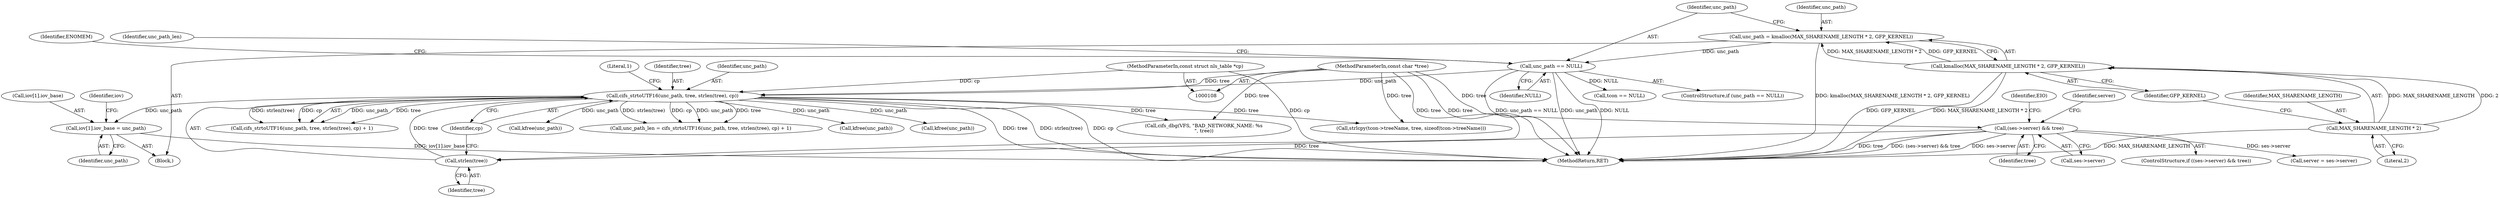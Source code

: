 digraph "0_linux_18f39e7be0121317550d03e267e3ebd4dbfbb3ce@array" {
"1000266" [label="(Call,iov[1].iov_base = unc_path)"];
"1000176" [label="(Call,cifs_strtoUTF16(unc_path, tree, strlen(tree), cp))"];
"1000167" [label="(Call,unc_path == NULL)"];
"1000159" [label="(Call,unc_path = kmalloc(MAX_SHARENAME_LENGTH * 2, GFP_KERNEL))"];
"1000161" [label="(Call,kmalloc(MAX_SHARENAME_LENGTH * 2, GFP_KERNEL))"];
"1000162" [label="(Call,MAX_SHARENAME_LENGTH * 2)"];
"1000179" [label="(Call,strlen(tree))"];
"1000136" [label="(Call,(ses->server) && tree)"];
"1000111" [label="(MethodParameterIn,const char *tree)"];
"1000113" [label="(MethodParameterIn,const struct nls_table *cp)"];
"1000175" [label="(Call,cifs_strtoUTF16(unc_path, tree, strlen(tree), cp) + 1)"];
"1000178" [label="(Identifier,tree)"];
"1000267" [label="(Call,iov[1].iov_base)"];
"1000181" [label="(Identifier,cp)"];
"1000505" [label="(MethodReturn,RET)"];
"1000177" [label="(Identifier,unc_path)"];
"1000272" [label="(Identifier,unc_path)"];
"1000136" [label="(Call,(ses->server) && tree)"];
"1000114" [label="(Block,)"];
"1000493" [label="(Call,cifs_dbg(VFS, \"BAD_NETWORK_NAME: %s\n\", tree))"];
"1000113" [label="(MethodParameterIn,const struct nls_table *cp)"];
"1000479" [label="(Call,kfree(unc_path))"];
"1000213" [label="(Call,tcon == NULL)"];
"1000111" [label="(MethodParameterIn,const char *tree)"];
"1000137" [label="(Call,ses->server)"];
"1000432" [label="(Call,strlcpy(tcon->treeName, tree, sizeof(tcon->treeName)))"];
"1000135" [label="(ControlStructure,if ((ses->server) && tree))"];
"1000173" [label="(Call,unc_path_len = cifs_strtoUTF16(unc_path, tree, strlen(tree), cp) + 1)"];
"1000149" [label="(Identifier,EIO)"];
"1000172" [label="(Identifier,ENOMEM)"];
"1000141" [label="(Call,server = ses->server)"];
"1000182" [label="(Literal,1)"];
"1000163" [label="(Identifier,MAX_SHARENAME_LENGTH)"];
"1000162" [label="(Call,MAX_SHARENAME_LENGTH * 2)"];
"1000166" [label="(ControlStructure,if (unc_path == NULL))"];
"1000160" [label="(Identifier,unc_path)"];
"1000276" [label="(Identifier,iov)"];
"1000176" [label="(Call,cifs_strtoUTF16(unc_path, tree, strlen(tree), cp))"];
"1000174" [label="(Identifier,unc_path_len)"];
"1000167" [label="(Call,unc_path == NULL)"];
"1000164" [label="(Literal,2)"];
"1000266" [label="(Call,iov[1].iov_base = unc_path)"];
"1000142" [label="(Identifier,server)"];
"1000168" [label="(Identifier,unc_path)"];
"1000180" [label="(Identifier,tree)"];
"1000140" [label="(Identifier,tree)"];
"1000208" [label="(Call,kfree(unc_path))"];
"1000179" [label="(Call,strlen(tree))"];
"1000165" [label="(Identifier,GFP_KERNEL)"];
"1000159" [label="(Call,unc_path = kmalloc(MAX_SHARENAME_LENGTH * 2, GFP_KERNEL))"];
"1000169" [label="(Identifier,NULL)"];
"1000191" [label="(Call,kfree(unc_path))"];
"1000161" [label="(Call,kmalloc(MAX_SHARENAME_LENGTH * 2, GFP_KERNEL))"];
"1000266" -> "1000114"  [label="AST: "];
"1000266" -> "1000272"  [label="CFG: "];
"1000267" -> "1000266"  [label="AST: "];
"1000272" -> "1000266"  [label="AST: "];
"1000276" -> "1000266"  [label="CFG: "];
"1000266" -> "1000505"  [label="DDG: iov[1].iov_base"];
"1000176" -> "1000266"  [label="DDG: unc_path"];
"1000176" -> "1000175"  [label="AST: "];
"1000176" -> "1000181"  [label="CFG: "];
"1000177" -> "1000176"  [label="AST: "];
"1000178" -> "1000176"  [label="AST: "];
"1000179" -> "1000176"  [label="AST: "];
"1000181" -> "1000176"  [label="AST: "];
"1000182" -> "1000176"  [label="CFG: "];
"1000176" -> "1000505"  [label="DDG: tree"];
"1000176" -> "1000505"  [label="DDG: strlen(tree)"];
"1000176" -> "1000505"  [label="DDG: cp"];
"1000176" -> "1000173"  [label="DDG: unc_path"];
"1000176" -> "1000173"  [label="DDG: tree"];
"1000176" -> "1000173"  [label="DDG: strlen(tree)"];
"1000176" -> "1000173"  [label="DDG: cp"];
"1000176" -> "1000175"  [label="DDG: unc_path"];
"1000176" -> "1000175"  [label="DDG: tree"];
"1000176" -> "1000175"  [label="DDG: strlen(tree)"];
"1000176" -> "1000175"  [label="DDG: cp"];
"1000167" -> "1000176"  [label="DDG: unc_path"];
"1000179" -> "1000176"  [label="DDG: tree"];
"1000111" -> "1000176"  [label="DDG: tree"];
"1000113" -> "1000176"  [label="DDG: cp"];
"1000176" -> "1000191"  [label="DDG: unc_path"];
"1000176" -> "1000208"  [label="DDG: unc_path"];
"1000176" -> "1000432"  [label="DDG: tree"];
"1000176" -> "1000479"  [label="DDG: unc_path"];
"1000176" -> "1000493"  [label="DDG: tree"];
"1000167" -> "1000166"  [label="AST: "];
"1000167" -> "1000169"  [label="CFG: "];
"1000168" -> "1000167"  [label="AST: "];
"1000169" -> "1000167"  [label="AST: "];
"1000172" -> "1000167"  [label="CFG: "];
"1000174" -> "1000167"  [label="CFG: "];
"1000167" -> "1000505"  [label="DDG: unc_path"];
"1000167" -> "1000505"  [label="DDG: NULL"];
"1000167" -> "1000505"  [label="DDG: unc_path == NULL"];
"1000159" -> "1000167"  [label="DDG: unc_path"];
"1000167" -> "1000213"  [label="DDG: NULL"];
"1000159" -> "1000114"  [label="AST: "];
"1000159" -> "1000161"  [label="CFG: "];
"1000160" -> "1000159"  [label="AST: "];
"1000161" -> "1000159"  [label="AST: "];
"1000168" -> "1000159"  [label="CFG: "];
"1000159" -> "1000505"  [label="DDG: kmalloc(MAX_SHARENAME_LENGTH * 2, GFP_KERNEL)"];
"1000161" -> "1000159"  [label="DDG: MAX_SHARENAME_LENGTH * 2"];
"1000161" -> "1000159"  [label="DDG: GFP_KERNEL"];
"1000161" -> "1000165"  [label="CFG: "];
"1000162" -> "1000161"  [label="AST: "];
"1000165" -> "1000161"  [label="AST: "];
"1000161" -> "1000505"  [label="DDG: MAX_SHARENAME_LENGTH * 2"];
"1000161" -> "1000505"  [label="DDG: GFP_KERNEL"];
"1000162" -> "1000161"  [label="DDG: MAX_SHARENAME_LENGTH"];
"1000162" -> "1000161"  [label="DDG: 2"];
"1000162" -> "1000164"  [label="CFG: "];
"1000163" -> "1000162"  [label="AST: "];
"1000164" -> "1000162"  [label="AST: "];
"1000165" -> "1000162"  [label="CFG: "];
"1000162" -> "1000505"  [label="DDG: MAX_SHARENAME_LENGTH"];
"1000179" -> "1000180"  [label="CFG: "];
"1000180" -> "1000179"  [label="AST: "];
"1000181" -> "1000179"  [label="CFG: "];
"1000136" -> "1000179"  [label="DDG: tree"];
"1000111" -> "1000179"  [label="DDG: tree"];
"1000136" -> "1000135"  [label="AST: "];
"1000136" -> "1000137"  [label="CFG: "];
"1000136" -> "1000140"  [label="CFG: "];
"1000137" -> "1000136"  [label="AST: "];
"1000140" -> "1000136"  [label="AST: "];
"1000142" -> "1000136"  [label="CFG: "];
"1000149" -> "1000136"  [label="CFG: "];
"1000136" -> "1000505"  [label="DDG: tree"];
"1000136" -> "1000505"  [label="DDG: (ses->server) && tree"];
"1000136" -> "1000505"  [label="DDG: ses->server"];
"1000111" -> "1000136"  [label="DDG: tree"];
"1000136" -> "1000141"  [label="DDG: ses->server"];
"1000111" -> "1000108"  [label="AST: "];
"1000111" -> "1000505"  [label="DDG: tree"];
"1000111" -> "1000432"  [label="DDG: tree"];
"1000111" -> "1000493"  [label="DDG: tree"];
"1000113" -> "1000108"  [label="AST: "];
"1000113" -> "1000505"  [label="DDG: cp"];
}
